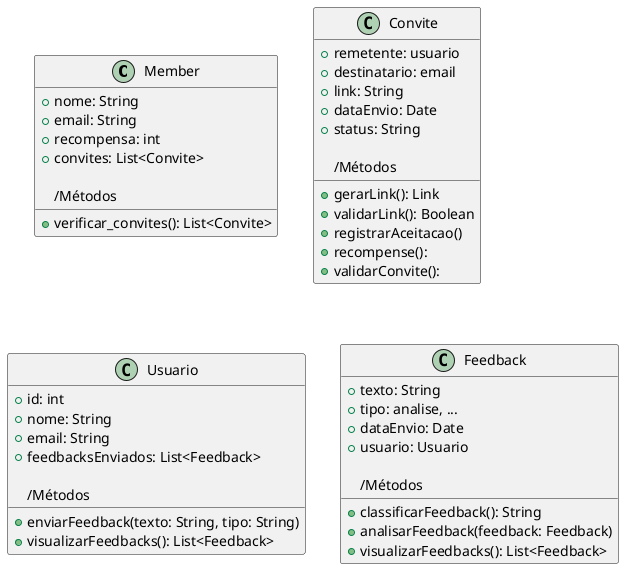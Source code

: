 @startuml


class Member {
    + nome: String
    + email: String
    + recompensa: int
    + convites: List<Convite>

    /Métodos
    + verificar_convites(): List<Convite>
}

class Convite {
    + remetente: usuario
    + destinatario: email
    + link: String
    + dataEnvio: Date
    + status: String

    /Métodos
    + gerarLink(): Link
    + validarLink(): Boolean
    + registrarAceitacao()
    + recompense():
    + validarConvite():
}

class Usuario {
    + id: int
    + nome: String
    + email: String
    + feedbacksEnviados: List<Feedback>

    /Métodos
    + enviarFeedback(texto: String, tipo: String)
    + visualizarFeedbacks(): List<Feedback>
}

class Feedback {
    + texto: String
    + tipo: analise, ...
    + dataEnvio: Date
    + usuario: Usuario

    /Métodos
    + classificarFeedback(): String
    + analisarFeedback(feedback: Feedback)
    + visualizarFeedbacks(): List<Feedback>
}

@enduml


